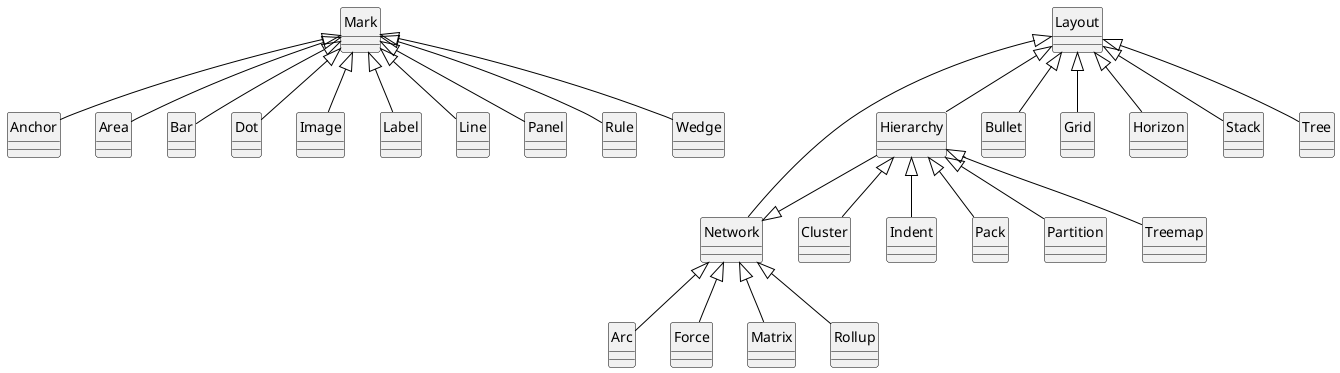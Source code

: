 @startuml

'skinparam monochrome true
'skinparam classBackgroundColor White
skinparam classArrowColor Black
skinparam classBorderColor Black
skinparam stereotypeCBackgroundColor Gray
'hide members
hide circle

class Mark
Mark <|-- Anchor
Mark <|-- Area
Mark <|-- Bar
Mark <|-- Dot
Mark <|-- Image
Mark <|-- Label
Mark <|-- Line
Mark <|-- Panel
Mark <|-- Rule
Mark <|-- Wedge

class Layout
Layout <|-- Hierarchy 
Layout <|-- Network
Layout <|-- Bullet
Layout <|-- Grid
Layout <|-- Horizon
Layout <|-- Stack
Layout <|-- Tree
Hierarchy --|> Network
Hierarchy <|-- Cluster
Hierarchy <|-- Indent
Hierarchy <|-- Pack
Hierarchy <|-- Partition
Hierarchy <|-- Treemap
Network <|-- Arc
Network <|-- Force
Network <|-- Matrix
Network <|-- Rollup

@enduml